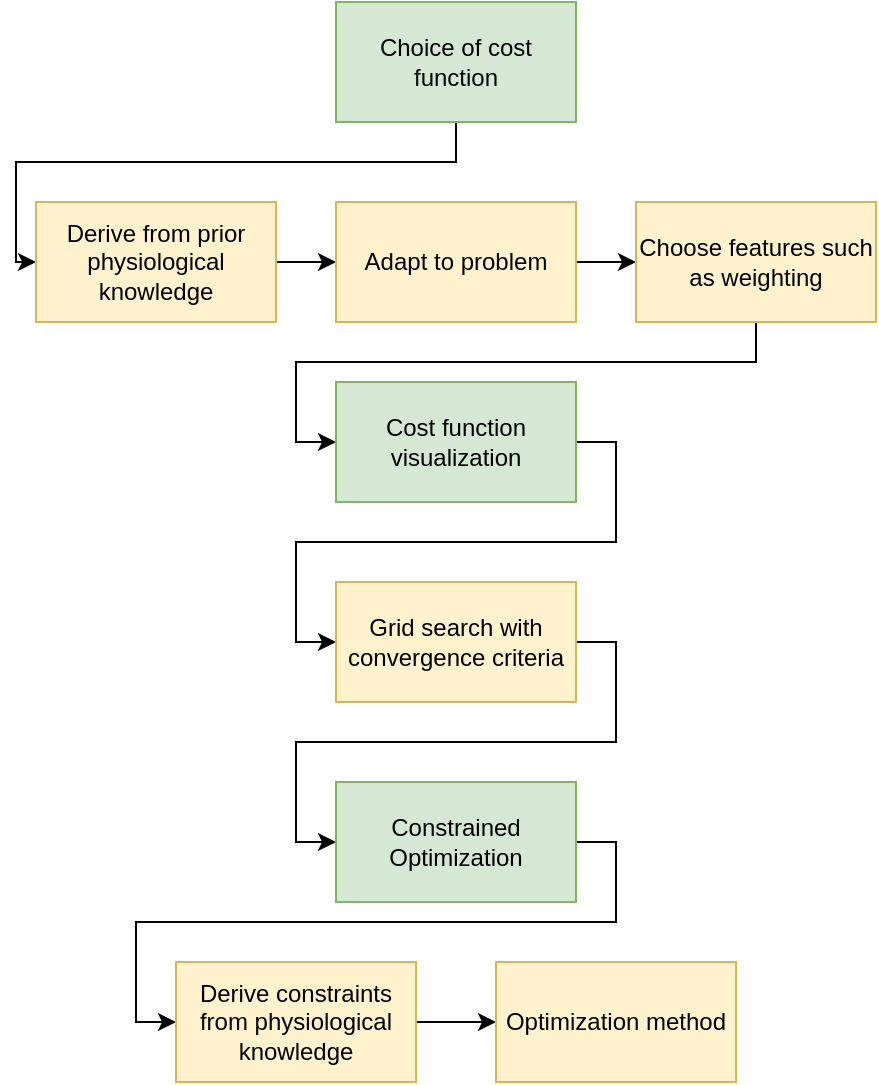 <mxfile version="21.3.5" type="github">
  <diagram name="Page-1" id="712WwV8AIhScHJDsAomB">
    <mxGraphModel dx="1134" dy="566" grid="1" gridSize="10" guides="1" tooltips="1" connect="1" arrows="1" fold="1" page="1" pageScale="1" pageWidth="827" pageHeight="1169" math="0" shadow="0">
      <root>
        <mxCell id="0" />
        <mxCell id="1" parent="0" />
        <mxCell id="c4fnFmqPdkvsBtRL4Ree-10" style="edgeStyle=orthogonalEdgeStyle;rounded=0;orthogonalLoop=1;jettySize=auto;html=1;entryX=0;entryY=0.5;entryDx=0;entryDy=0;" edge="1" parent="1" source="c4fnFmqPdkvsBtRL4Ree-1" target="c4fnFmqPdkvsBtRL4Ree-2">
          <mxGeometry relative="1" as="geometry">
            <Array as="points">
              <mxPoint x="310" y="230" />
              <mxPoint x="90" y="230" />
              <mxPoint x="90" y="280" />
            </Array>
          </mxGeometry>
        </mxCell>
        <mxCell id="c4fnFmqPdkvsBtRL4Ree-1" value="Choice of cost function" style="rounded=0;whiteSpace=wrap;html=1;fillColor=#d5e8d4;strokeColor=#82b366;" vertex="1" parent="1">
          <mxGeometry x="250" y="150" width="120" height="60" as="geometry" />
        </mxCell>
        <mxCell id="c4fnFmqPdkvsBtRL4Ree-11" style="edgeStyle=orthogonalEdgeStyle;rounded=0;orthogonalLoop=1;jettySize=auto;html=1;entryX=0;entryY=0.5;entryDx=0;entryDy=0;" edge="1" parent="1" source="c4fnFmqPdkvsBtRL4Ree-2" target="c4fnFmqPdkvsBtRL4Ree-3">
          <mxGeometry relative="1" as="geometry" />
        </mxCell>
        <mxCell id="c4fnFmqPdkvsBtRL4Ree-2" value="Derive from prior physiological knowledge" style="rounded=0;whiteSpace=wrap;html=1;fillColor=#fff2cc;strokeColor=#d6b656;" vertex="1" parent="1">
          <mxGeometry x="100" y="250" width="120" height="60" as="geometry" />
        </mxCell>
        <mxCell id="c4fnFmqPdkvsBtRL4Ree-12" style="edgeStyle=orthogonalEdgeStyle;rounded=0;orthogonalLoop=1;jettySize=auto;html=1;entryX=0;entryY=0.5;entryDx=0;entryDy=0;" edge="1" parent="1" source="c4fnFmqPdkvsBtRL4Ree-3" target="c4fnFmqPdkvsBtRL4Ree-4">
          <mxGeometry relative="1" as="geometry" />
        </mxCell>
        <mxCell id="c4fnFmqPdkvsBtRL4Ree-3" value="Adapt to problem" style="rounded=0;whiteSpace=wrap;html=1;fillColor=#fff2cc;strokeColor=#d6b656;" vertex="1" parent="1">
          <mxGeometry x="250" y="250" width="120" height="60" as="geometry" />
        </mxCell>
        <mxCell id="c4fnFmqPdkvsBtRL4Ree-13" style="edgeStyle=orthogonalEdgeStyle;rounded=0;orthogonalLoop=1;jettySize=auto;html=1;entryX=0;entryY=0.5;entryDx=0;entryDy=0;" edge="1" parent="1" source="c4fnFmqPdkvsBtRL4Ree-4" target="c4fnFmqPdkvsBtRL4Ree-5">
          <mxGeometry relative="1" as="geometry">
            <Array as="points">
              <mxPoint x="460" y="330" />
              <mxPoint x="230" y="330" />
              <mxPoint x="230" y="370" />
            </Array>
          </mxGeometry>
        </mxCell>
        <mxCell id="c4fnFmqPdkvsBtRL4Ree-4" value="Choose features such as weighting" style="rounded=0;whiteSpace=wrap;html=1;fillColor=#fff2cc;strokeColor=#d6b656;" vertex="1" parent="1">
          <mxGeometry x="400" y="250" width="120" height="60" as="geometry" />
        </mxCell>
        <mxCell id="c4fnFmqPdkvsBtRL4Ree-14" style="edgeStyle=orthogonalEdgeStyle;rounded=0;orthogonalLoop=1;jettySize=auto;html=1;entryX=0;entryY=0.5;entryDx=0;entryDy=0;" edge="1" parent="1" source="c4fnFmqPdkvsBtRL4Ree-5" target="c4fnFmqPdkvsBtRL4Ree-6">
          <mxGeometry relative="1" as="geometry">
            <Array as="points">
              <mxPoint x="390" y="370" />
              <mxPoint x="390" y="420" />
              <mxPoint x="230" y="420" />
              <mxPoint x="230" y="470" />
            </Array>
          </mxGeometry>
        </mxCell>
        <mxCell id="c4fnFmqPdkvsBtRL4Ree-5" value="Cost function visualization" style="rounded=0;whiteSpace=wrap;html=1;fillColor=#d5e8d4;strokeColor=#82b366;" vertex="1" parent="1">
          <mxGeometry x="250" y="340" width="120" height="60" as="geometry" />
        </mxCell>
        <mxCell id="c4fnFmqPdkvsBtRL4Ree-15" style="edgeStyle=orthogonalEdgeStyle;rounded=0;orthogonalLoop=1;jettySize=auto;html=1;entryX=0;entryY=0.5;entryDx=0;entryDy=0;" edge="1" parent="1" source="c4fnFmqPdkvsBtRL4Ree-6" target="c4fnFmqPdkvsBtRL4Ree-7">
          <mxGeometry relative="1" as="geometry">
            <Array as="points">
              <mxPoint x="390" y="470" />
              <mxPoint x="390" y="520" />
              <mxPoint x="230" y="520" />
              <mxPoint x="230" y="570" />
            </Array>
          </mxGeometry>
        </mxCell>
        <mxCell id="c4fnFmqPdkvsBtRL4Ree-6" value="Grid search with convergence criteria" style="rounded=0;whiteSpace=wrap;html=1;fillColor=#fff2cc;strokeColor=#d6b656;" vertex="1" parent="1">
          <mxGeometry x="250" y="440" width="120" height="60" as="geometry" />
        </mxCell>
        <mxCell id="c4fnFmqPdkvsBtRL4Ree-16" style="edgeStyle=orthogonalEdgeStyle;rounded=0;orthogonalLoop=1;jettySize=auto;html=1;entryX=0;entryY=0.5;entryDx=0;entryDy=0;" edge="1" parent="1" source="c4fnFmqPdkvsBtRL4Ree-7" target="c4fnFmqPdkvsBtRL4Ree-8">
          <mxGeometry relative="1" as="geometry">
            <Array as="points">
              <mxPoint x="390" y="570" />
              <mxPoint x="390" y="610" />
              <mxPoint x="150" y="610" />
              <mxPoint x="150" y="660" />
            </Array>
          </mxGeometry>
        </mxCell>
        <mxCell id="c4fnFmqPdkvsBtRL4Ree-7" value="Constrained Optimization" style="rounded=0;whiteSpace=wrap;html=1;fillColor=#d5e8d4;strokeColor=#82b366;" vertex="1" parent="1">
          <mxGeometry x="250" y="540" width="120" height="60" as="geometry" />
        </mxCell>
        <mxCell id="c4fnFmqPdkvsBtRL4Ree-17" style="edgeStyle=orthogonalEdgeStyle;rounded=0;orthogonalLoop=1;jettySize=auto;html=1;entryX=0;entryY=0.5;entryDx=0;entryDy=0;" edge="1" parent="1" source="c4fnFmqPdkvsBtRL4Ree-8" target="c4fnFmqPdkvsBtRL4Ree-9">
          <mxGeometry relative="1" as="geometry" />
        </mxCell>
        <mxCell id="c4fnFmqPdkvsBtRL4Ree-8" value="Derive constraints from physiological knowledge" style="rounded=0;whiteSpace=wrap;html=1;fillColor=#fff2cc;strokeColor=#d6b656;" vertex="1" parent="1">
          <mxGeometry x="170" y="630" width="120" height="60" as="geometry" />
        </mxCell>
        <mxCell id="c4fnFmqPdkvsBtRL4Ree-9" value="Optimization method" style="rounded=0;whiteSpace=wrap;html=1;fillColor=#fff2cc;strokeColor=#d6b656;" vertex="1" parent="1">
          <mxGeometry x="330" y="630" width="120" height="60" as="geometry" />
        </mxCell>
      </root>
    </mxGraphModel>
  </diagram>
</mxfile>

